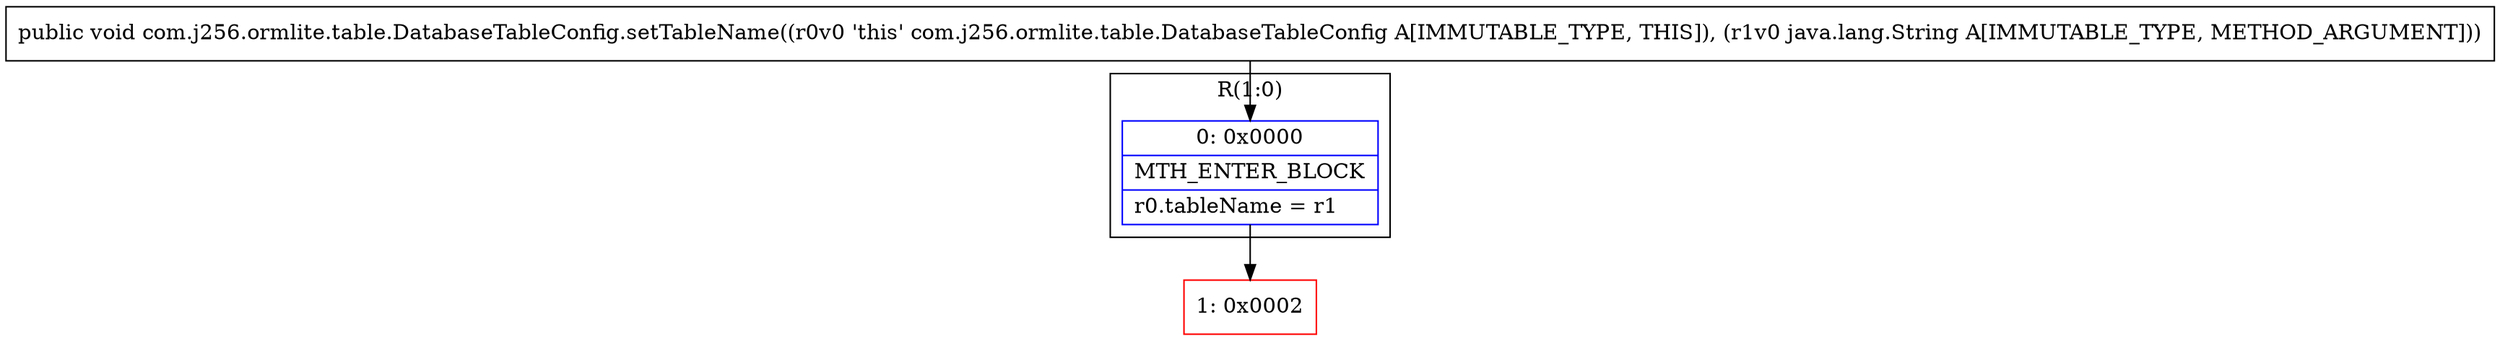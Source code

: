 digraph "CFG forcom.j256.ormlite.table.DatabaseTableConfig.setTableName(Ljava\/lang\/String;)V" {
subgraph cluster_Region_1817215138 {
label = "R(1:0)";
node [shape=record,color=blue];
Node_0 [shape=record,label="{0\:\ 0x0000|MTH_ENTER_BLOCK\l|r0.tableName = r1\l}"];
}
Node_1 [shape=record,color=red,label="{1\:\ 0x0002}"];
MethodNode[shape=record,label="{public void com.j256.ormlite.table.DatabaseTableConfig.setTableName((r0v0 'this' com.j256.ormlite.table.DatabaseTableConfig A[IMMUTABLE_TYPE, THIS]), (r1v0 java.lang.String A[IMMUTABLE_TYPE, METHOD_ARGUMENT])) }"];
MethodNode -> Node_0;
Node_0 -> Node_1;
}


